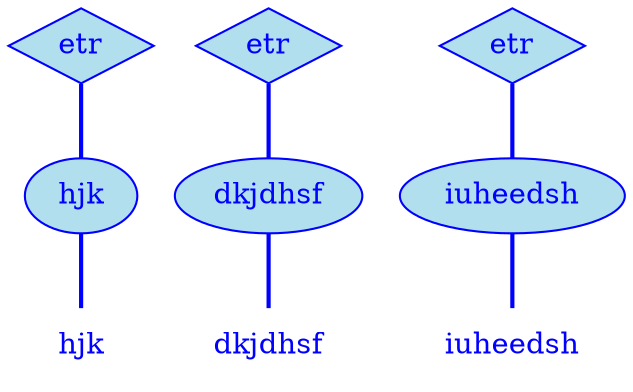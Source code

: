 digraph g {
	graph [bb="0,0,288,180"];
	node [label="\N"];
	graph [_draw_="c 5 -white C 5 -white P 4 0 0 0 180 288 180 288 0 ",
		xdotversion="1.2"];
	"mc1s1_t1#token84" [label=hjk, shape=plaintext, fillcolor=lightblue2, fontcolor=blue, pos="27,18", width="0.75", height="0.50", _ldraw_="F 14.000000 11 -Times-Roman c 4 -blue T 27 13 0 21 3 -hjk "];
	"mc1s1_W1#wordmc1s1_t1#token" [label=hjk, shape=ellipse, fillcolor=lightblue2, fontcolor=blue, pos="27,90", width="0.75", height="0.50", color=blue, style=filled, _draw_="S 6 -filled c 4 -blue C 10 -lightblue2 E 27 90 27 18 ", _ldraw_="F 14.000000 11 -Times-Roman c 4 -blue T 27 85 0 21 3 -hjk "];
	"mc1s1_P11#pos" [label=etr, shape=diamond, fillcolor=lightblue2, fontcolor=blue, pos="27,162", width="0.75", height="0.50", color=blue, style=filled, _draw_="S 6 -filled c 4 -blue C 10 -lightblue2 P 4 27 180 0 162 27 144 54 162 ", _ldraw_="F 14.000000 11 -Times-Roman c 4 -blue T 27 157 0 20 3 -etr "];
	"mc1s1_t3#token87" [label=dkjdhsf, shape=plaintext, fillcolor=lightblue2, fontcolor=blue, pos="117,18", width="0.89", height="0.50", _ldraw_="F 14.000000 11 -Times-Roman c 4 -blue T 117 13 0 49 7 -dkjdhsf "];
	"mc1s1_W2#wordmc1s1_t3#token" [label=dkjdhsf, shape=ellipse, fillcolor=lightblue2, fontcolor=blue, pos="117,90", width="1.25", height="0.50", color=blue, style=filled, _draw_="S 6 -filled c 4 -blue C 10 -lightblue2 E 117 90 45 18 ", _ldraw_="F 14.000000 11 -Times-Roman c 4 -blue T 117 85 0 49 7 -dkjdhsf "];
	"mc1s1_P36#pos" [label=etr, shape=diamond, fillcolor=lightblue2, fontcolor=blue, pos="117,162", width="0.75", height="0.50", color=blue, style=filled, _draw_="S 6 -filled c 4 -blue C 10 -lightblue2 P 4 117 180 90 162 117 144 144 162 ", _ldraw_="F 14.000000 11 -Times-Roman c 4 -blue T 117 157 0 20 3 -etr "];
	"mc1s1_t5#token78" [label=iuheedsh, shape=plaintext, fillcolor=lightblue2, fontcolor=blue, pos="234,18", width="1.08", height="0.50", _ldraw_="F 14.000000 11 -Times-Roman c 4 -blue T 234 13 0 62 8 -iuheedsh "];
	"mc1s1_W3#wordmc1s1_t5#token" [label=iuheedsh, shape=ellipse, fillcolor=lightblue2, fontcolor=blue, pos="234,90", width="1.50", height="0.50", color=blue, style=filled, _draw_="S 6 -filled c 4 -blue C 10 -lightblue2 E 234 90 54 18 ", _ldraw_="F 14.000000 11 -Times-Roman c 4 -blue T 234 85 0 62 8 -iuheedsh "];
	"mc1s1_P61#pos" [label=etr, shape=diamond, fillcolor=lightblue2, fontcolor=blue, pos="234,162", width="0.75", height="0.50", color=blue, style=filled, _draw_="S 6 -filled c 4 -blue C 10 -lightblue2 P 4 234 180 207 162 234 144 261 162 ", _ldraw_="F 14.000000 11 -Times-Roman c 4 -blue T 234 157 0 20 3 -etr "];
	"mc1s1_W1#wordmc1s1_t1#token" -> "mc1s1_t1#token84" [arrowhead=none, color=blue, fontcolor=blue, style=bold, minlen=1, pos="27,72 27,61 27,47 27,36", _draw_="S 4 -bold c 4 -blue B 4 27 72 27 61 27 47 27 36 "];
	"mc1s1_P11#pos" -> "mc1s1_W1#wordmc1s1_t1#token" [arrowhead=none, color=blue, fontcolor=blue, style=bold, minlen=1, pos="27,144 27,133 27,119 27,108", _draw_="S 4 -bold c 4 -blue B 4 27 144 27 133 27 119 27 108 "];
	"mc1s1_W2#wordmc1s1_t3#token" -> "mc1s1_t3#token87" [arrowhead=none, color=blue, fontcolor=blue, style=bold, minlen=1, pos="117,72 117,61 117,47 117,36", _draw_="S 4 -bold c 4 -blue B 4 117 72 117 61 117 47 117 36 "];
	"mc1s1_P36#pos" -> "mc1s1_W2#wordmc1s1_t3#token" [arrowhead=none, color=blue, fontcolor=blue, style=bold, minlen=1, pos="117,144 117,133 117,119 117,108", _draw_="S 4 -bold c 4 -blue B 4 117 144 117 133 117 119 117 108 "];
	"mc1s1_W3#wordmc1s1_t5#token" -> "mc1s1_t5#token78" [arrowhead=none, color=blue, fontcolor=blue, style=bold, minlen=1, pos="234,72 234,61 234,47 234,36", _draw_="S 4 -bold c 4 -blue B 4 234 72 234 61 234 47 234 36 "];
	"mc1s1_P61#pos" -> "mc1s1_W3#wordmc1s1_t5#token" [arrowhead=none, color=blue, fontcolor=blue, style=bold, minlen=1, pos="234,144 234,133 234,119 234,108", _draw_="S 4 -bold c 4 -blue B 4 234 144 234 133 234 119 234 108 "];
}
